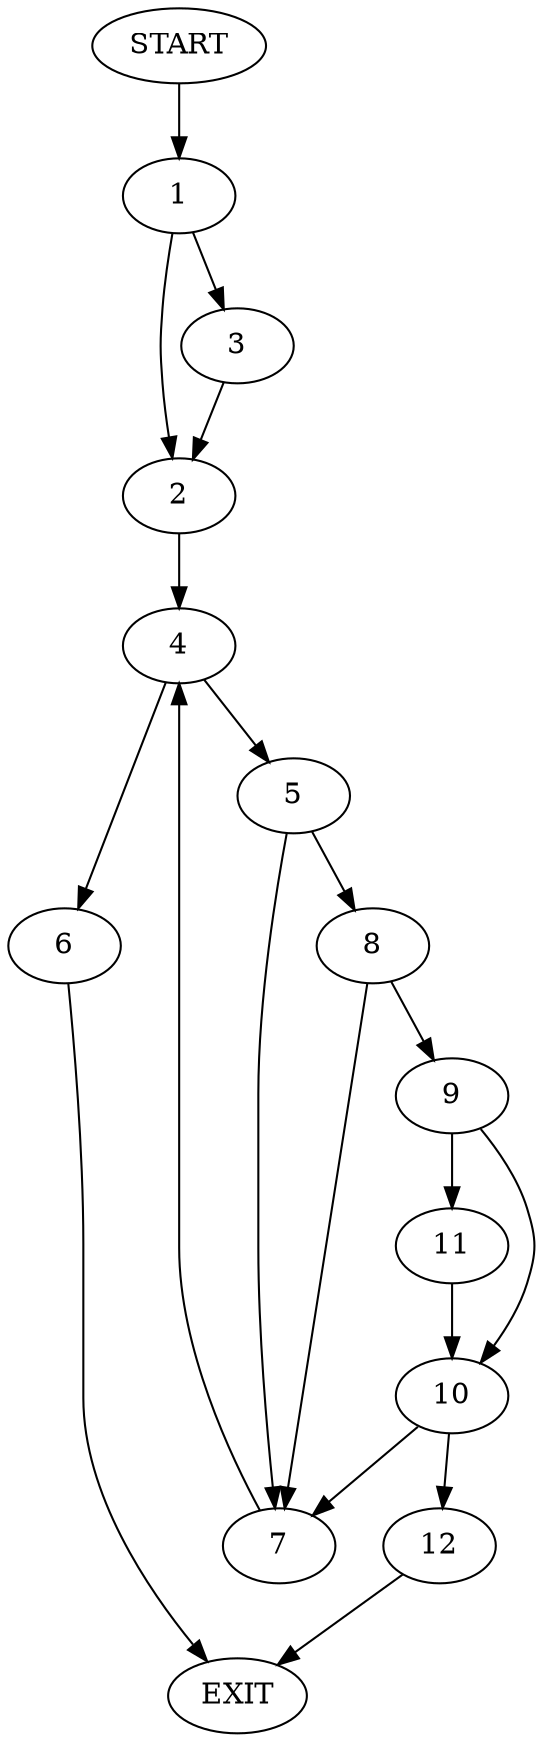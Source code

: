 digraph {
0 [label="START"]
13 [label="EXIT"]
0 -> 1
1 -> 2
1 -> 3
2 -> 4
3 -> 2
4 -> 5
4 -> 6
6 -> 13
5 -> 7
5 -> 8
8 -> 7
8 -> 9
7 -> 4
9 -> 10
9 -> 11
10 -> 7
10 -> 12
11 -> 10
12 -> 13
}
